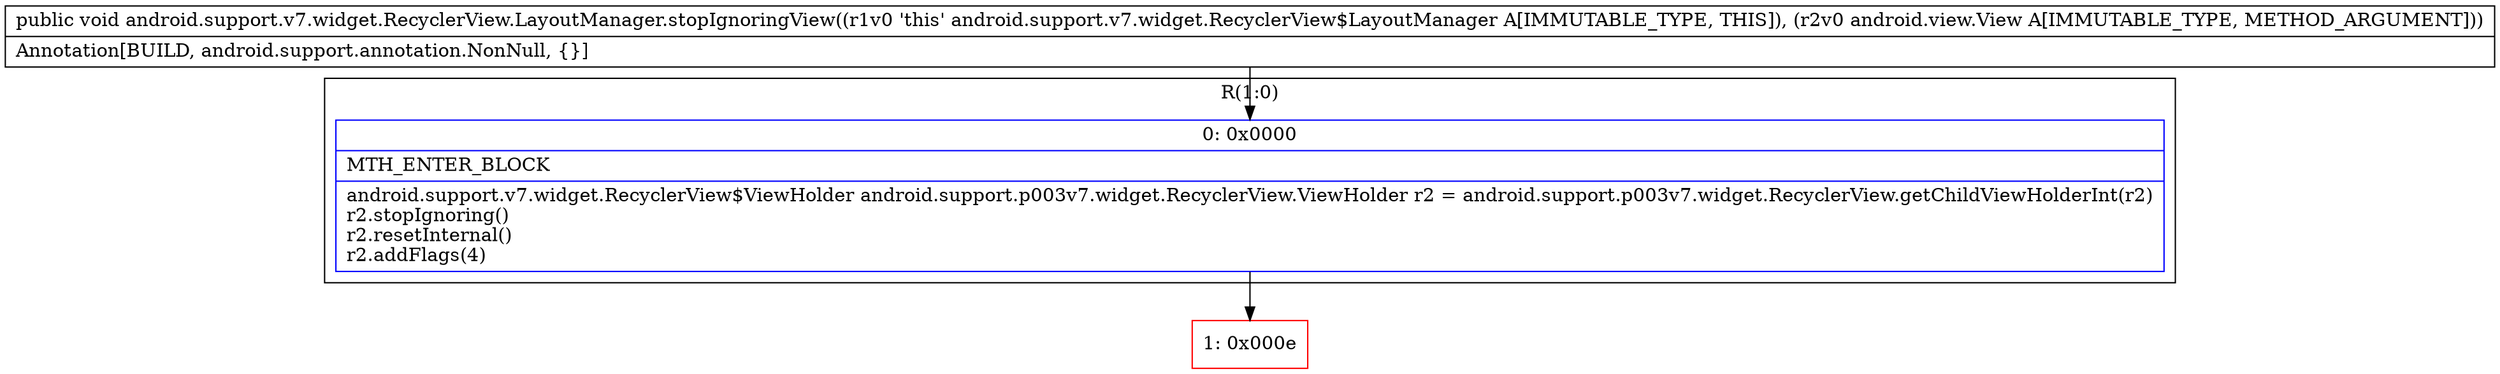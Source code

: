 digraph "CFG forandroid.support.v7.widget.RecyclerView.LayoutManager.stopIgnoringView(Landroid\/view\/View;)V" {
subgraph cluster_Region_1574586927 {
label = "R(1:0)";
node [shape=record,color=blue];
Node_0 [shape=record,label="{0\:\ 0x0000|MTH_ENTER_BLOCK\l|android.support.v7.widget.RecyclerView$ViewHolder android.support.p003v7.widget.RecyclerView.ViewHolder r2 = android.support.p003v7.widget.RecyclerView.getChildViewHolderInt(r2)\lr2.stopIgnoring()\lr2.resetInternal()\lr2.addFlags(4)\l}"];
}
Node_1 [shape=record,color=red,label="{1\:\ 0x000e}"];
MethodNode[shape=record,label="{public void android.support.v7.widget.RecyclerView.LayoutManager.stopIgnoringView((r1v0 'this' android.support.v7.widget.RecyclerView$LayoutManager A[IMMUTABLE_TYPE, THIS]), (r2v0 android.view.View A[IMMUTABLE_TYPE, METHOD_ARGUMENT]))  | Annotation[BUILD, android.support.annotation.NonNull, \{\}]\l}"];
MethodNode -> Node_0;
Node_0 -> Node_1;
}

